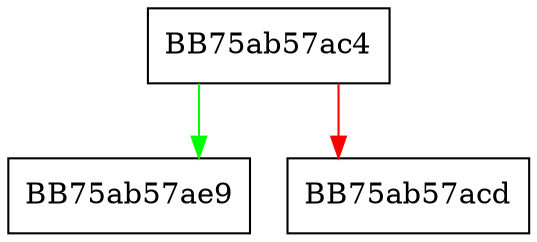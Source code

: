 digraph sqlite3VectorErrorMsg {
  node [shape="box"];
  graph [splines=ortho];
  BB75ab57ac4 -> BB75ab57ae9 [color="green"];
  BB75ab57ac4 -> BB75ab57acd [color="red"];
}